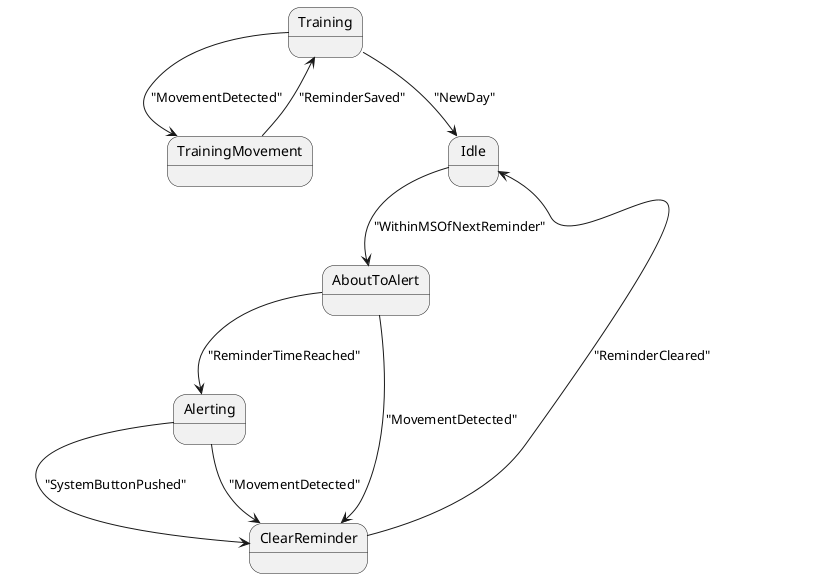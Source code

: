 @startuml
                    
state Training
state TrainingMovement
state Idle
state AboutToAlert
state Alerting
state ClearReminder

Training --> TrainingMovement : "MovementDetected"
    
Training --> Idle : "NewDay"
    
TrainingMovement --> Training : "ReminderSaved"
    
Idle --> AboutToAlert : "WithinMSOfNextReminder"
    
AboutToAlert --> Alerting : "ReminderTimeReached"
    
AboutToAlert --> ClearReminder : "MovementDetected"
    
Alerting --> ClearReminder : "SystemButtonPushed"
    
Alerting --> ClearReminder : "MovementDetected"
    
ClearReminder --> Idle : "ReminderCleared"
    
@enduml                    